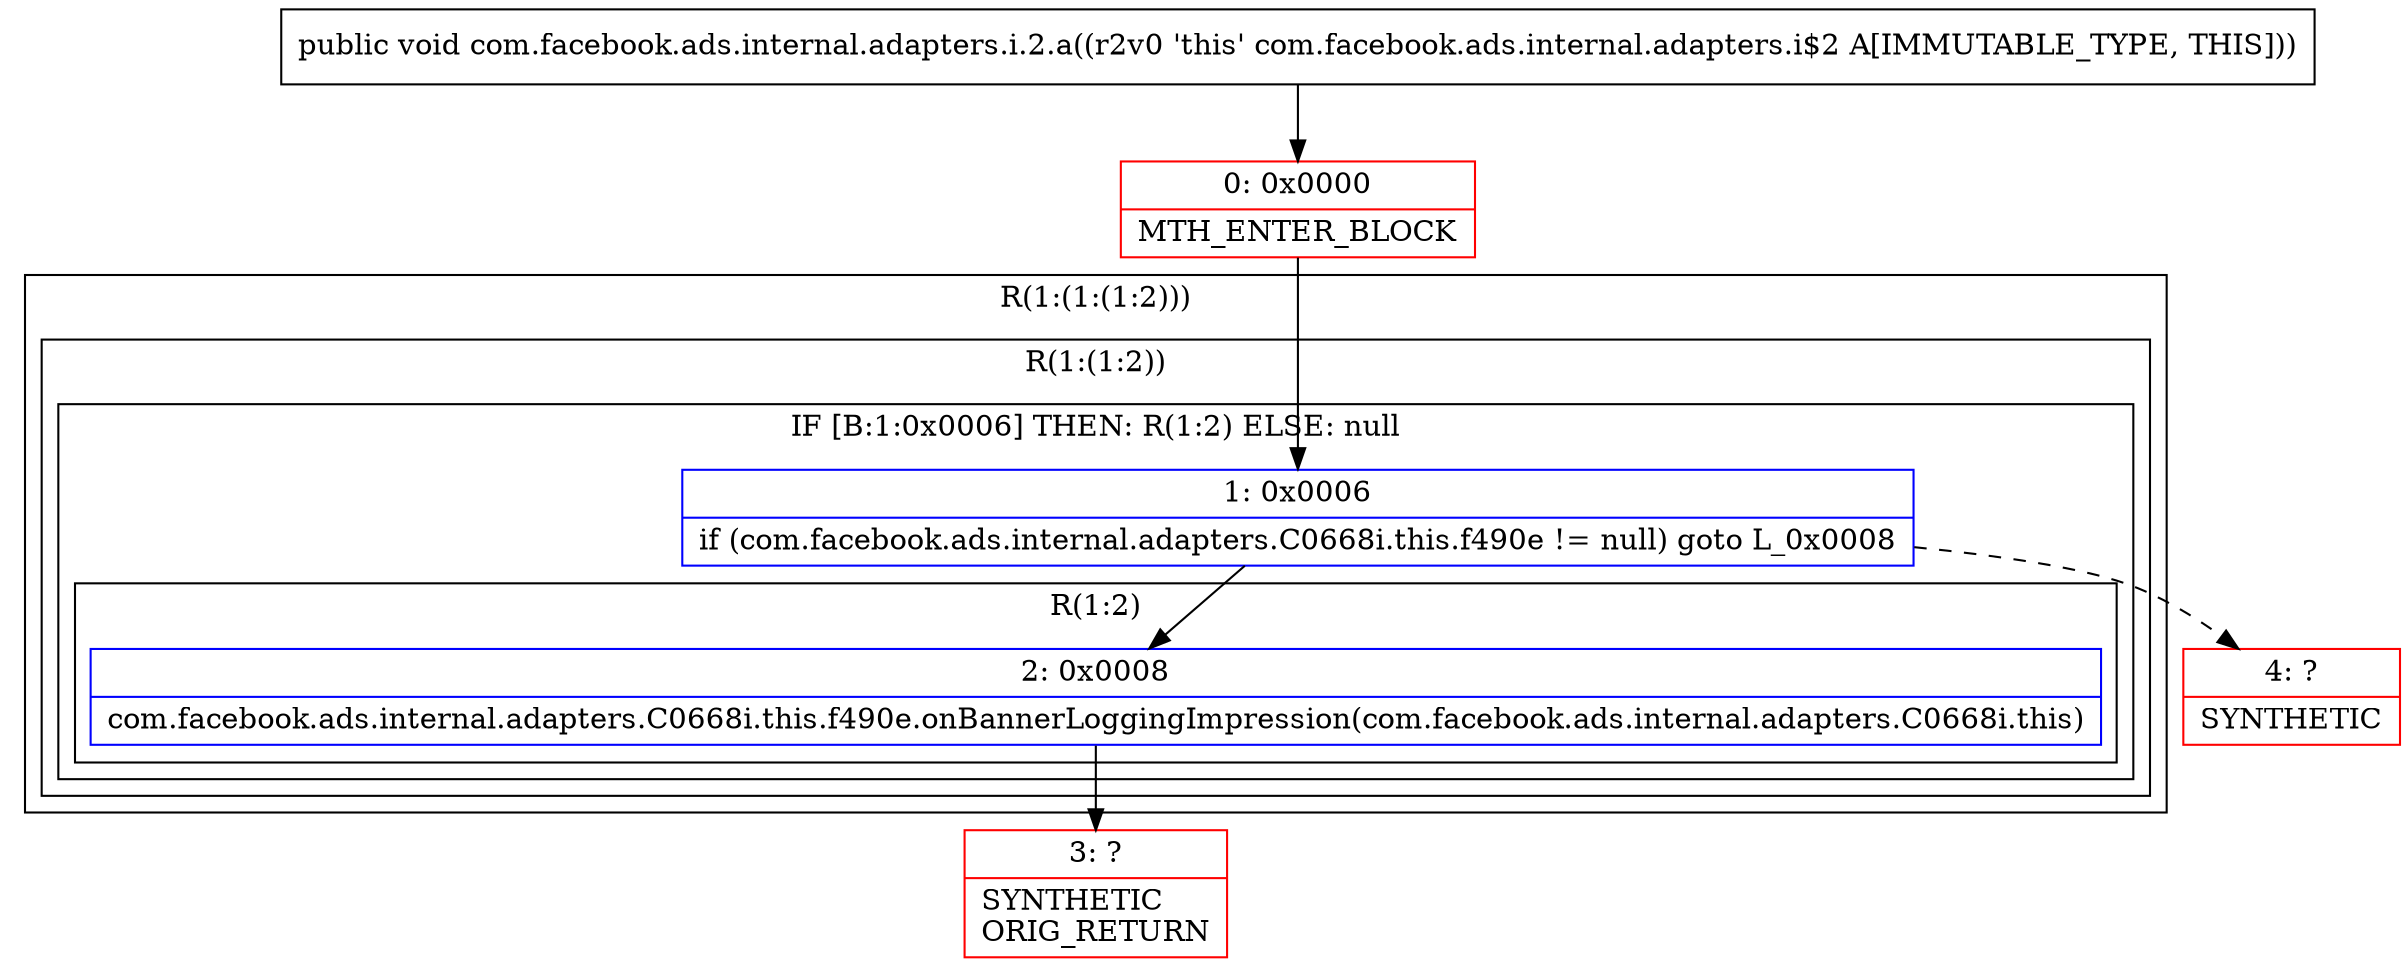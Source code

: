 digraph "CFG forcom.facebook.ads.internal.adapters.i.2.a()V" {
subgraph cluster_Region_155891663 {
label = "R(1:(1:(1:2)))";
node [shape=record,color=blue];
subgraph cluster_Region_1919290070 {
label = "R(1:(1:2))";
node [shape=record,color=blue];
subgraph cluster_IfRegion_1027072080 {
label = "IF [B:1:0x0006] THEN: R(1:2) ELSE: null";
node [shape=record,color=blue];
Node_1 [shape=record,label="{1\:\ 0x0006|if (com.facebook.ads.internal.adapters.C0668i.this.f490e != null) goto L_0x0008\l}"];
subgraph cluster_Region_220550837 {
label = "R(1:2)";
node [shape=record,color=blue];
Node_2 [shape=record,label="{2\:\ 0x0008|com.facebook.ads.internal.adapters.C0668i.this.f490e.onBannerLoggingImpression(com.facebook.ads.internal.adapters.C0668i.this)\l}"];
}
}
}
}
Node_0 [shape=record,color=red,label="{0\:\ 0x0000|MTH_ENTER_BLOCK\l}"];
Node_3 [shape=record,color=red,label="{3\:\ ?|SYNTHETIC\lORIG_RETURN\l}"];
Node_4 [shape=record,color=red,label="{4\:\ ?|SYNTHETIC\l}"];
MethodNode[shape=record,label="{public void com.facebook.ads.internal.adapters.i.2.a((r2v0 'this' com.facebook.ads.internal.adapters.i$2 A[IMMUTABLE_TYPE, THIS])) }"];
MethodNode -> Node_0;
Node_1 -> Node_2;
Node_1 -> Node_4[style=dashed];
Node_2 -> Node_3;
Node_0 -> Node_1;
}

